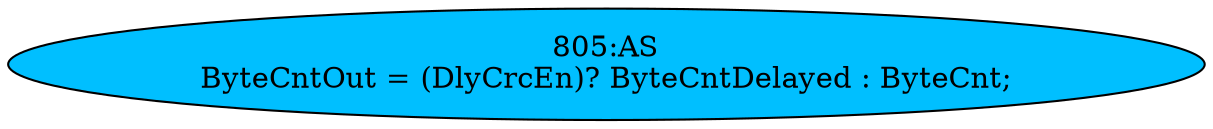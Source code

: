 strict digraph "" {
	node [label="\N"];
	"805:AS"	 [ast="<pyverilog.vparser.ast.Assign object at 0x7fb430335c10>",
		def_var="['ByteCntOut']",
		fillcolor=deepskyblue,
		label="805:AS
ByteCntOut = (DlyCrcEn)? ByteCntDelayed : ByteCnt;",
		statements="[]",
		style=filled,
		typ=Assign,
		use_var="['DlyCrcEn', 'ByteCntDelayed', 'ByteCnt']"];
}
